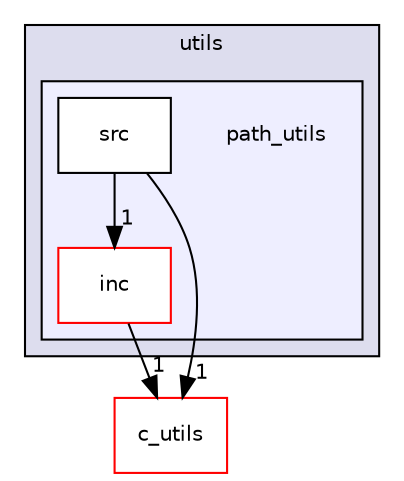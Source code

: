 digraph "src/utils/path_utils" {
  compound=true
  node [ fontsize="10", fontname="Helvetica"];
  edge [ labelfontsize="10", labelfontname="Helvetica"];
  subgraph clusterdir_313caf1132e152dd9b58bea13a4052ca {
    graph [ bgcolor="#ddddee", pencolor="black", label="utils" fontname="Helvetica", fontsize="10", URL="dir_313caf1132e152dd9b58bea13a4052ca.html"]
  subgraph clusterdir_57725e628ecf3595f5b83a324fa38016 {
    graph [ bgcolor="#eeeeff", pencolor="black", label="" URL="dir_57725e628ecf3595f5b83a324fa38016.html"];
    dir_57725e628ecf3595f5b83a324fa38016 [shape=plaintext label="path_utils"];
    dir_f52b3aa258904c986755a091b5657bb7 [shape=box label="inc" color="red" fillcolor="white" style="filled" URL="dir_f52b3aa258904c986755a091b5657bb7.html"];
    dir_5048950bc5f68e74d5c612dee7076bea [shape=box label="src" color="black" fillcolor="white" style="filled" URL="dir_5048950bc5f68e74d5c612dee7076bea.html"];
  }
  }
  dir_defa76d82d084e8131791c5f3e6d181e [shape=box label="c_utils" fillcolor="white" style="filled" color="red" URL="dir_defa76d82d084e8131791c5f3e6d181e.html"];
  dir_f52b3aa258904c986755a091b5657bb7->dir_defa76d82d084e8131791c5f3e6d181e [headlabel="1", labeldistance=1.5 headhref="dir_000212_000155.html"];
  dir_5048950bc5f68e74d5c612dee7076bea->dir_f52b3aa258904c986755a091b5657bb7 [headlabel="1", labeldistance=1.5 headhref="dir_000214_000212.html"];
  dir_5048950bc5f68e74d5c612dee7076bea->dir_defa76d82d084e8131791c5f3e6d181e [headlabel="1", labeldistance=1.5 headhref="dir_000214_000155.html"];
}
